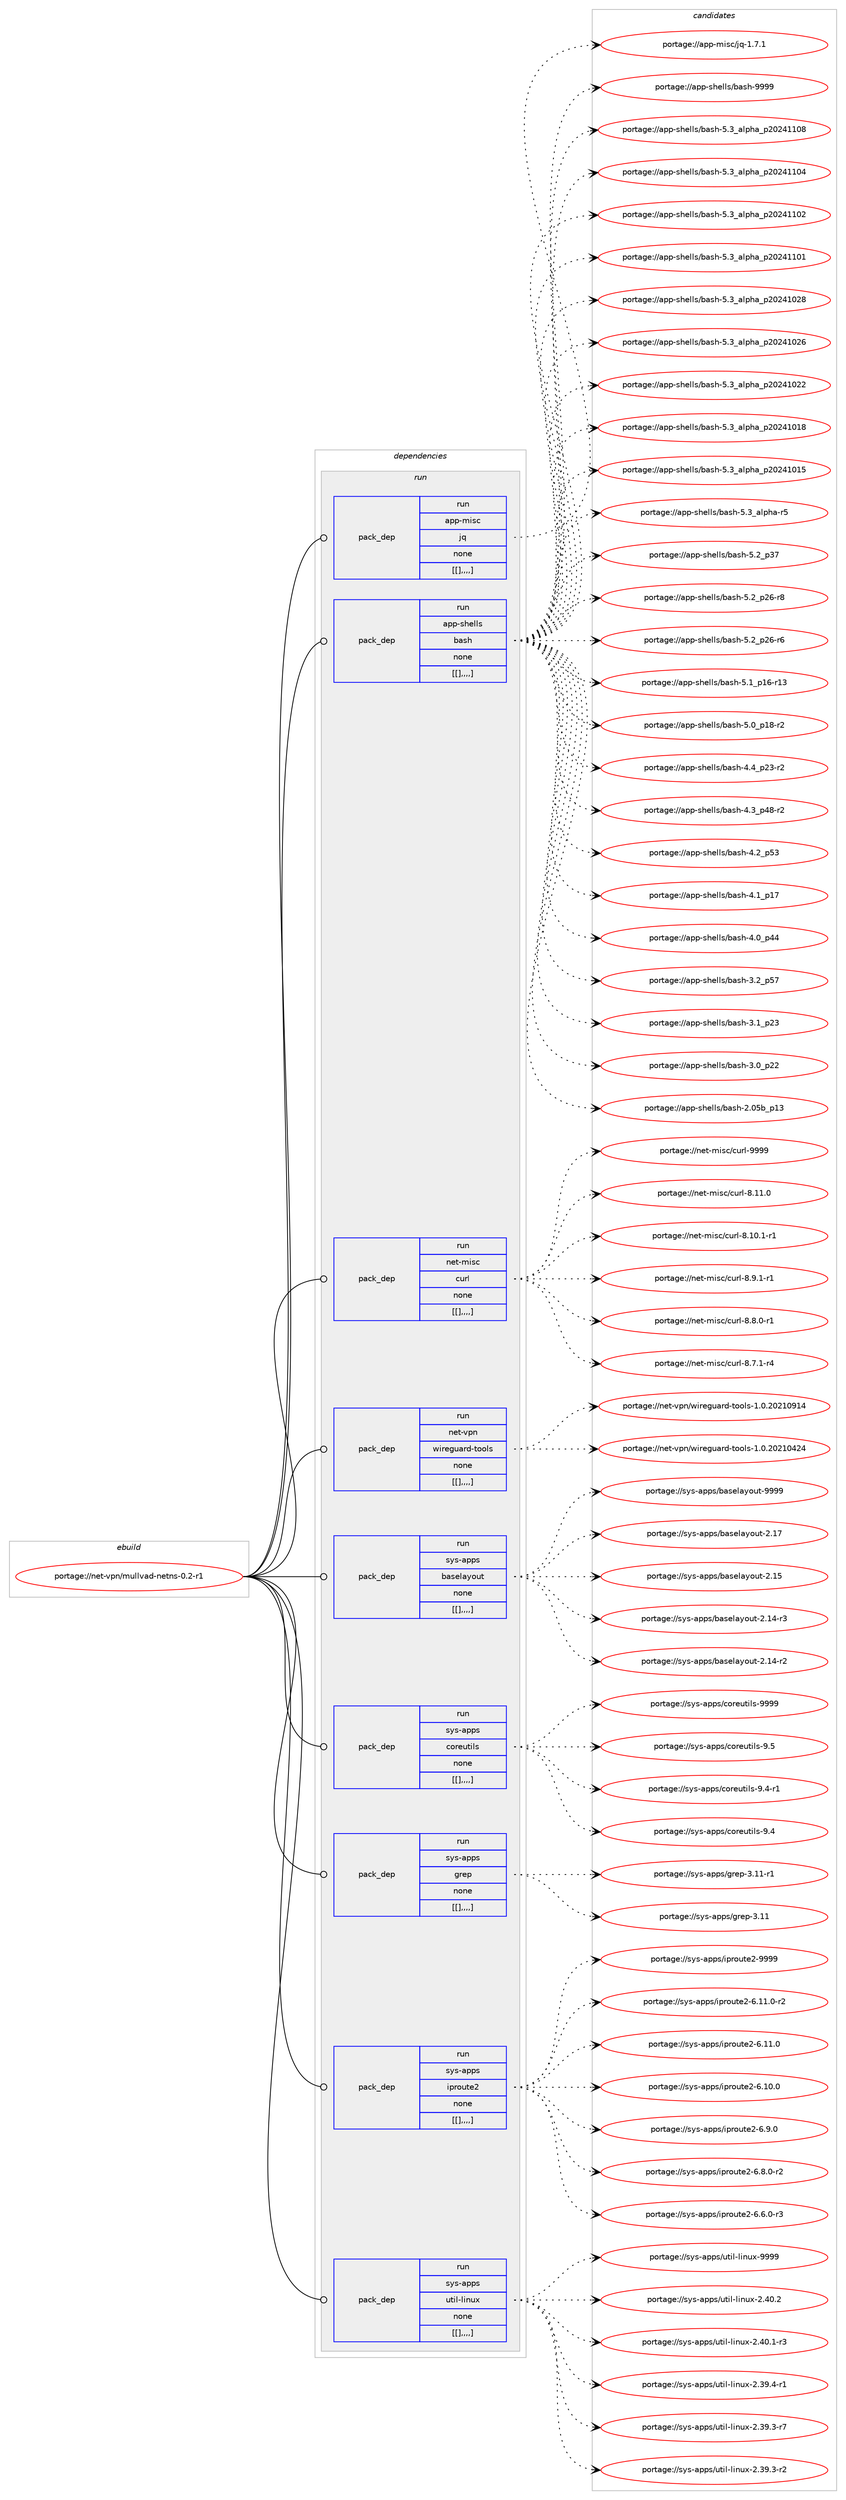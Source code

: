 digraph prolog {

# *************
# Graph options
# *************

newrank=true;
concentrate=true;
compound=true;
graph [rankdir=LR,fontname=Helvetica,fontsize=10,ranksep=1.5];#, ranksep=2.5, nodesep=0.2];
edge  [arrowhead=vee];
node  [fontname=Helvetica,fontsize=10];

# **********
# The ebuild
# **********

subgraph cluster_leftcol {
color=gray;
label=<<i>ebuild</i>>;
id [label="portage://net-vpn/mullvad-netns-0.2-r1", color=red, width=4, href="../net-vpn/mullvad-netns-0.2-r1.svg"];
}

# ****************
# The dependencies
# ****************

subgraph cluster_midcol {
color=gray;
label=<<i>dependencies</i>>;
subgraph cluster_compile {
fillcolor="#eeeeee";
style=filled;
label=<<i>compile</i>>;
}
subgraph cluster_compileandrun {
fillcolor="#eeeeee";
style=filled;
label=<<i>compile and run</i>>;
}
subgraph cluster_run {
fillcolor="#eeeeee";
style=filled;
label=<<i>run</i>>;
subgraph pack458 {
dependency624 [label=<<TABLE BORDER="0" CELLBORDER="1" CELLSPACING="0" CELLPADDING="4" WIDTH="220"><TR><TD ROWSPAN="6" CELLPADDING="30">pack_dep</TD></TR><TR><TD WIDTH="110">run</TD></TR><TR><TD>app-misc</TD></TR><TR><TD>jq</TD></TR><TR><TD>none</TD></TR><TR><TD>[[],,,,]</TD></TR></TABLE>>, shape=none, color=blue];
}
id:e -> dependency624:w [weight=20,style="solid",arrowhead="odot"];
subgraph pack465 {
dependency632 [label=<<TABLE BORDER="0" CELLBORDER="1" CELLSPACING="0" CELLPADDING="4" WIDTH="220"><TR><TD ROWSPAN="6" CELLPADDING="30">pack_dep</TD></TR><TR><TD WIDTH="110">run</TD></TR><TR><TD>app-shells</TD></TR><TR><TD>bash</TD></TR><TR><TD>none</TD></TR><TR><TD>[[],,,,]</TD></TR></TABLE>>, shape=none, color=blue];
}
id:e -> dependency632:w [weight=20,style="solid",arrowhead="odot"];
subgraph pack470 {
dependency637 [label=<<TABLE BORDER="0" CELLBORDER="1" CELLSPACING="0" CELLPADDING="4" WIDTH="220"><TR><TD ROWSPAN="6" CELLPADDING="30">pack_dep</TD></TR><TR><TD WIDTH="110">run</TD></TR><TR><TD>net-misc</TD></TR><TR><TD>curl</TD></TR><TR><TD>none</TD></TR><TR><TD>[[],,,,]</TD></TR></TABLE>>, shape=none, color=blue];
}
id:e -> dependency637:w [weight=20,style="solid",arrowhead="odot"];
subgraph pack473 {
dependency641 [label=<<TABLE BORDER="0" CELLBORDER="1" CELLSPACING="0" CELLPADDING="4" WIDTH="220"><TR><TD ROWSPAN="6" CELLPADDING="30">pack_dep</TD></TR><TR><TD WIDTH="110">run</TD></TR><TR><TD>net-vpn</TD></TR><TR><TD>wireguard-tools</TD></TR><TR><TD>none</TD></TR><TR><TD>[[],,,,]</TD></TR></TABLE>>, shape=none, color=blue];
}
id:e -> dependency641:w [weight=20,style="solid",arrowhead="odot"];
subgraph pack478 {
dependency651 [label=<<TABLE BORDER="0" CELLBORDER="1" CELLSPACING="0" CELLPADDING="4" WIDTH="220"><TR><TD ROWSPAN="6" CELLPADDING="30">pack_dep</TD></TR><TR><TD WIDTH="110">run</TD></TR><TR><TD>sys-apps</TD></TR><TR><TD>baselayout</TD></TR><TR><TD>none</TD></TR><TR><TD>[[],,,,]</TD></TR></TABLE>>, shape=none, color=blue];
}
id:e -> dependency651:w [weight=20,style="solid",arrowhead="odot"];
subgraph pack489 {
dependency661 [label=<<TABLE BORDER="0" CELLBORDER="1" CELLSPACING="0" CELLPADDING="4" WIDTH="220"><TR><TD ROWSPAN="6" CELLPADDING="30">pack_dep</TD></TR><TR><TD WIDTH="110">run</TD></TR><TR><TD>sys-apps</TD></TR><TR><TD>coreutils</TD></TR><TR><TD>none</TD></TR><TR><TD>[[],,,,]</TD></TR></TABLE>>, shape=none, color=blue];
}
id:e -> dependency661:w [weight=20,style="solid",arrowhead="odot"];
subgraph pack492 {
dependency673 [label=<<TABLE BORDER="0" CELLBORDER="1" CELLSPACING="0" CELLPADDING="4" WIDTH="220"><TR><TD ROWSPAN="6" CELLPADDING="30">pack_dep</TD></TR><TR><TD WIDTH="110">run</TD></TR><TR><TD>sys-apps</TD></TR><TR><TD>grep</TD></TR><TR><TD>none</TD></TR><TR><TD>[[],,,,]</TD></TR></TABLE>>, shape=none, color=blue];
}
id:e -> dependency673:w [weight=20,style="solid",arrowhead="odot"];
subgraph pack499 {
dependency677 [label=<<TABLE BORDER="0" CELLBORDER="1" CELLSPACING="0" CELLPADDING="4" WIDTH="220"><TR><TD ROWSPAN="6" CELLPADDING="30">pack_dep</TD></TR><TR><TD WIDTH="110">run</TD></TR><TR><TD>sys-apps</TD></TR><TR><TD>iproute2</TD></TR><TR><TD>none</TD></TR><TR><TD>[[],,,,]</TD></TR></TABLE>>, shape=none, color=blue];
}
id:e -> dependency677:w [weight=20,style="solid",arrowhead="odot"];
subgraph pack504 {
dependency687 [label=<<TABLE BORDER="0" CELLBORDER="1" CELLSPACING="0" CELLPADDING="4" WIDTH="220"><TR><TD ROWSPAN="6" CELLPADDING="30">pack_dep</TD></TR><TR><TD WIDTH="110">run</TD></TR><TR><TD>sys-apps</TD></TR><TR><TD>util-linux</TD></TR><TR><TD>none</TD></TR><TR><TD>[[],,,,]</TD></TR></TABLE>>, shape=none, color=blue];
}
id:e -> dependency687:w [weight=20,style="solid",arrowhead="odot"];
}
}

# **************
# The candidates
# **************

subgraph cluster_choices {
rank=same;
color=gray;
label=<<i>candidates</i>>;

subgraph choice356 {
color=black;
nodesep=1;
choice97112112451091051159947106113454946554649 [label="portage://app-misc/jq-1.7.1", color=red, width=4,href="../app-misc/jq-1.7.1.svg"];
dependency624:e -> choice97112112451091051159947106113454946554649:w [style=dotted,weight="100"];
}
subgraph choice365 {
color=black;
nodesep=1;
choice97112112451151041011081081154798971151044557575757 [label="portage://app-shells/bash-9999", color=red, width=4,href="../app-shells/bash-9999.svg"];
choice971121124511510410110810811547989711510445534651959710811210497951125048505249494856 [label="portage://app-shells/bash-5.3_alpha_p20241108", color=red, width=4,href="../app-shells/bash-5.3_alpha_p20241108.svg"];
choice971121124511510410110810811547989711510445534651959710811210497951125048505249494852 [label="portage://app-shells/bash-5.3_alpha_p20241104", color=red, width=4,href="../app-shells/bash-5.3_alpha_p20241104.svg"];
choice971121124511510410110810811547989711510445534651959710811210497951125048505249494850 [label="portage://app-shells/bash-5.3_alpha_p20241102", color=red, width=4,href="../app-shells/bash-5.3_alpha_p20241102.svg"];
choice971121124511510410110810811547989711510445534651959710811210497951125048505249494849 [label="portage://app-shells/bash-5.3_alpha_p20241101", color=red, width=4,href="../app-shells/bash-5.3_alpha_p20241101.svg"];
choice971121124511510410110810811547989711510445534651959710811210497951125048505249485056 [label="portage://app-shells/bash-5.3_alpha_p20241028", color=red, width=4,href="../app-shells/bash-5.3_alpha_p20241028.svg"];
choice971121124511510410110810811547989711510445534651959710811210497951125048505249485054 [label="portage://app-shells/bash-5.3_alpha_p20241026", color=red, width=4,href="../app-shells/bash-5.3_alpha_p20241026.svg"];
choice971121124511510410110810811547989711510445534651959710811210497951125048505249485050 [label="portage://app-shells/bash-5.3_alpha_p20241022", color=red, width=4,href="../app-shells/bash-5.3_alpha_p20241022.svg"];
choice971121124511510410110810811547989711510445534651959710811210497951125048505249484956 [label="portage://app-shells/bash-5.3_alpha_p20241018", color=red, width=4,href="../app-shells/bash-5.3_alpha_p20241018.svg"];
choice971121124511510410110810811547989711510445534651959710811210497951125048505249484953 [label="portage://app-shells/bash-5.3_alpha_p20241015", color=red, width=4,href="../app-shells/bash-5.3_alpha_p20241015.svg"];
choice9711211245115104101108108115479897115104455346519597108112104974511453 [label="portage://app-shells/bash-5.3_alpha-r5", color=red, width=4,href="../app-shells/bash-5.3_alpha-r5.svg"];
choice971121124511510410110810811547989711510445534650951125155 [label="portage://app-shells/bash-5.2_p37", color=red, width=4,href="../app-shells/bash-5.2_p37.svg"];
choice9711211245115104101108108115479897115104455346509511250544511456 [label="portage://app-shells/bash-5.2_p26-r8", color=red, width=4,href="../app-shells/bash-5.2_p26-r8.svg"];
choice9711211245115104101108108115479897115104455346509511250544511454 [label="portage://app-shells/bash-5.2_p26-r6", color=red, width=4,href="../app-shells/bash-5.2_p26-r6.svg"];
choice971121124511510410110810811547989711510445534649951124954451144951 [label="portage://app-shells/bash-5.1_p16-r13", color=red, width=4,href="../app-shells/bash-5.1_p16-r13.svg"];
choice9711211245115104101108108115479897115104455346489511249564511450 [label="portage://app-shells/bash-5.0_p18-r2", color=red, width=4,href="../app-shells/bash-5.0_p18-r2.svg"];
choice9711211245115104101108108115479897115104455246529511250514511450 [label="portage://app-shells/bash-4.4_p23-r2", color=red, width=4,href="../app-shells/bash-4.4_p23-r2.svg"];
choice9711211245115104101108108115479897115104455246519511252564511450 [label="portage://app-shells/bash-4.3_p48-r2", color=red, width=4,href="../app-shells/bash-4.3_p48-r2.svg"];
choice971121124511510410110810811547989711510445524650951125351 [label="portage://app-shells/bash-4.2_p53", color=red, width=4,href="../app-shells/bash-4.2_p53.svg"];
choice971121124511510410110810811547989711510445524649951124955 [label="portage://app-shells/bash-4.1_p17", color=red, width=4,href="../app-shells/bash-4.1_p17.svg"];
choice971121124511510410110810811547989711510445524648951125252 [label="portage://app-shells/bash-4.0_p44", color=red, width=4,href="../app-shells/bash-4.0_p44.svg"];
choice971121124511510410110810811547989711510445514650951125355 [label="portage://app-shells/bash-3.2_p57", color=red, width=4,href="../app-shells/bash-3.2_p57.svg"];
choice971121124511510410110810811547989711510445514649951125051 [label="portage://app-shells/bash-3.1_p23", color=red, width=4,href="../app-shells/bash-3.1_p23.svg"];
choice971121124511510410110810811547989711510445514648951125050 [label="portage://app-shells/bash-3.0_p22", color=red, width=4,href="../app-shells/bash-3.0_p22.svg"];
choice9711211245115104101108108115479897115104455046485398951124951 [label="portage://app-shells/bash-2.05b_p13", color=red, width=4,href="../app-shells/bash-2.05b_p13.svg"];
dependency632:e -> choice97112112451151041011081081154798971151044557575757:w [style=dotted,weight="100"];
dependency632:e -> choice971121124511510410110810811547989711510445534651959710811210497951125048505249494856:w [style=dotted,weight="100"];
dependency632:e -> choice971121124511510410110810811547989711510445534651959710811210497951125048505249494852:w [style=dotted,weight="100"];
dependency632:e -> choice971121124511510410110810811547989711510445534651959710811210497951125048505249494850:w [style=dotted,weight="100"];
dependency632:e -> choice971121124511510410110810811547989711510445534651959710811210497951125048505249494849:w [style=dotted,weight="100"];
dependency632:e -> choice971121124511510410110810811547989711510445534651959710811210497951125048505249485056:w [style=dotted,weight="100"];
dependency632:e -> choice971121124511510410110810811547989711510445534651959710811210497951125048505249485054:w [style=dotted,weight="100"];
dependency632:e -> choice971121124511510410110810811547989711510445534651959710811210497951125048505249485050:w [style=dotted,weight="100"];
dependency632:e -> choice971121124511510410110810811547989711510445534651959710811210497951125048505249484956:w [style=dotted,weight="100"];
dependency632:e -> choice971121124511510410110810811547989711510445534651959710811210497951125048505249484953:w [style=dotted,weight="100"];
dependency632:e -> choice9711211245115104101108108115479897115104455346519597108112104974511453:w [style=dotted,weight="100"];
dependency632:e -> choice971121124511510410110810811547989711510445534650951125155:w [style=dotted,weight="100"];
dependency632:e -> choice9711211245115104101108108115479897115104455346509511250544511456:w [style=dotted,weight="100"];
dependency632:e -> choice9711211245115104101108108115479897115104455346509511250544511454:w [style=dotted,weight="100"];
dependency632:e -> choice971121124511510410110810811547989711510445534649951124954451144951:w [style=dotted,weight="100"];
dependency632:e -> choice9711211245115104101108108115479897115104455346489511249564511450:w [style=dotted,weight="100"];
dependency632:e -> choice9711211245115104101108108115479897115104455246529511250514511450:w [style=dotted,weight="100"];
dependency632:e -> choice9711211245115104101108108115479897115104455246519511252564511450:w [style=dotted,weight="100"];
dependency632:e -> choice971121124511510410110810811547989711510445524650951125351:w [style=dotted,weight="100"];
dependency632:e -> choice971121124511510410110810811547989711510445524649951124955:w [style=dotted,weight="100"];
dependency632:e -> choice971121124511510410110810811547989711510445524648951125252:w [style=dotted,weight="100"];
dependency632:e -> choice971121124511510410110810811547989711510445514650951125355:w [style=dotted,weight="100"];
dependency632:e -> choice971121124511510410110810811547989711510445514649951125051:w [style=dotted,weight="100"];
dependency632:e -> choice971121124511510410110810811547989711510445514648951125050:w [style=dotted,weight="100"];
dependency632:e -> choice9711211245115104101108108115479897115104455046485398951124951:w [style=dotted,weight="100"];
}
subgraph choice402 {
color=black;
nodesep=1;
choice110101116451091051159947991171141084557575757 [label="portage://net-misc/curl-9999", color=red, width=4,href="../net-misc/curl-9999.svg"];
choice1101011164510910511599479911711410845564649494648 [label="portage://net-misc/curl-8.11.0", color=red, width=4,href="../net-misc/curl-8.11.0.svg"];
choice11010111645109105115994799117114108455646494846494511449 [label="portage://net-misc/curl-8.10.1-r1", color=red, width=4,href="../net-misc/curl-8.10.1-r1.svg"];
choice110101116451091051159947991171141084556465746494511449 [label="portage://net-misc/curl-8.9.1-r1", color=red, width=4,href="../net-misc/curl-8.9.1-r1.svg"];
choice110101116451091051159947991171141084556465646484511449 [label="portage://net-misc/curl-8.8.0-r1", color=red, width=4,href="../net-misc/curl-8.8.0-r1.svg"];
choice110101116451091051159947991171141084556465546494511452 [label="portage://net-misc/curl-8.7.1-r4", color=red, width=4,href="../net-misc/curl-8.7.1-r4.svg"];
dependency637:e -> choice110101116451091051159947991171141084557575757:w [style=dotted,weight="100"];
dependency637:e -> choice1101011164510910511599479911711410845564649494648:w [style=dotted,weight="100"];
dependency637:e -> choice11010111645109105115994799117114108455646494846494511449:w [style=dotted,weight="100"];
dependency637:e -> choice110101116451091051159947991171141084556465746494511449:w [style=dotted,weight="100"];
dependency637:e -> choice110101116451091051159947991171141084556465646484511449:w [style=dotted,weight="100"];
dependency637:e -> choice110101116451091051159947991171141084556465546494511452:w [style=dotted,weight="100"];
}
subgraph choice412 {
color=black;
nodesep=1;
choice1101011164511811211047119105114101103117971141004511611111110811545494648465048504948574952 [label="portage://net-vpn/wireguard-tools-1.0.20210914", color=red, width=4,href="../net-vpn/wireguard-tools-1.0.20210914.svg"];
choice1101011164511811211047119105114101103117971141004511611111110811545494648465048504948525052 [label="portage://net-vpn/wireguard-tools-1.0.20210424", color=red, width=4,href="../net-vpn/wireguard-tools-1.0.20210424.svg"];
dependency641:e -> choice1101011164511811211047119105114101103117971141004511611111110811545494648465048504948574952:w [style=dotted,weight="100"];
dependency641:e -> choice1101011164511811211047119105114101103117971141004511611111110811545494648465048504948525052:w [style=dotted,weight="100"];
}
subgraph choice414 {
color=black;
nodesep=1;
choice1151211154597112112115479897115101108971211111171164557575757 [label="portage://sys-apps/baselayout-9999", color=red, width=4,href="../sys-apps/baselayout-9999.svg"];
choice1151211154597112112115479897115101108971211111171164550464955 [label="portage://sys-apps/baselayout-2.17", color=red, width=4,href="../sys-apps/baselayout-2.17.svg"];
choice1151211154597112112115479897115101108971211111171164550464953 [label="portage://sys-apps/baselayout-2.15", color=red, width=4,href="../sys-apps/baselayout-2.15.svg"];
choice11512111545971121121154798971151011089712111111711645504649524511451 [label="portage://sys-apps/baselayout-2.14-r3", color=red, width=4,href="../sys-apps/baselayout-2.14-r3.svg"];
choice11512111545971121121154798971151011089712111111711645504649524511450 [label="portage://sys-apps/baselayout-2.14-r2", color=red, width=4,href="../sys-apps/baselayout-2.14-r2.svg"];
dependency651:e -> choice1151211154597112112115479897115101108971211111171164557575757:w [style=dotted,weight="100"];
dependency651:e -> choice1151211154597112112115479897115101108971211111171164550464955:w [style=dotted,weight="100"];
dependency651:e -> choice1151211154597112112115479897115101108971211111171164550464953:w [style=dotted,weight="100"];
dependency651:e -> choice11512111545971121121154798971151011089712111111711645504649524511451:w [style=dotted,weight="100"];
dependency651:e -> choice11512111545971121121154798971151011089712111111711645504649524511450:w [style=dotted,weight="100"];
}
subgraph choice422 {
color=black;
nodesep=1;
choice115121115459711211211547991111141011171161051081154557575757 [label="portage://sys-apps/coreutils-9999", color=red, width=4,href="../sys-apps/coreutils-9999.svg"];
choice1151211154597112112115479911111410111711610510811545574653 [label="portage://sys-apps/coreutils-9.5", color=red, width=4,href="../sys-apps/coreutils-9.5.svg"];
choice11512111545971121121154799111114101117116105108115455746524511449 [label="portage://sys-apps/coreutils-9.4-r1", color=red, width=4,href="../sys-apps/coreutils-9.4-r1.svg"];
choice1151211154597112112115479911111410111711610510811545574652 [label="portage://sys-apps/coreutils-9.4", color=red, width=4,href="../sys-apps/coreutils-9.4.svg"];
dependency661:e -> choice115121115459711211211547991111141011171161051081154557575757:w [style=dotted,weight="100"];
dependency661:e -> choice1151211154597112112115479911111410111711610510811545574653:w [style=dotted,weight="100"];
dependency661:e -> choice11512111545971121121154799111114101117116105108115455746524511449:w [style=dotted,weight="100"];
dependency661:e -> choice1151211154597112112115479911111410111711610510811545574652:w [style=dotted,weight="100"];
}
subgraph choice429 {
color=black;
nodesep=1;
choice11512111545971121121154710311410111245514649494511449 [label="portage://sys-apps/grep-3.11-r1", color=red, width=4,href="../sys-apps/grep-3.11-r1.svg"];
choice1151211154597112112115471031141011124551464949 [label="portage://sys-apps/grep-3.11", color=red, width=4,href="../sys-apps/grep-3.11.svg"];
dependency673:e -> choice11512111545971121121154710311410111245514649494511449:w [style=dotted,weight="100"];
dependency673:e -> choice1151211154597112112115471031141011124551464949:w [style=dotted,weight="100"];
}
subgraph choice433 {
color=black;
nodesep=1;
choice115121115459711211211547105112114111117116101504557575757 [label="portage://sys-apps/iproute2-9999", color=red, width=4,href="../sys-apps/iproute2-9999.svg"];
choice11512111545971121121154710511211411111711610150455446494946484511450 [label="portage://sys-apps/iproute2-6.11.0-r2", color=red, width=4,href="../sys-apps/iproute2-6.11.0-r2.svg"];
choice1151211154597112112115471051121141111171161015045544649494648 [label="portage://sys-apps/iproute2-6.11.0", color=red, width=4,href="../sys-apps/iproute2-6.11.0.svg"];
choice1151211154597112112115471051121141111171161015045544649484648 [label="portage://sys-apps/iproute2-6.10.0", color=red, width=4,href="../sys-apps/iproute2-6.10.0.svg"];
choice11512111545971121121154710511211411111711610150455446574648 [label="portage://sys-apps/iproute2-6.9.0", color=red, width=4,href="../sys-apps/iproute2-6.9.0.svg"];
choice115121115459711211211547105112114111117116101504554465646484511450 [label="portage://sys-apps/iproute2-6.8.0-r2", color=red, width=4,href="../sys-apps/iproute2-6.8.0-r2.svg"];
choice115121115459711211211547105112114111117116101504554465446484511451 [label="portage://sys-apps/iproute2-6.6.0-r3", color=red, width=4,href="../sys-apps/iproute2-6.6.0-r3.svg"];
dependency677:e -> choice115121115459711211211547105112114111117116101504557575757:w [style=dotted,weight="100"];
dependency677:e -> choice11512111545971121121154710511211411111711610150455446494946484511450:w [style=dotted,weight="100"];
dependency677:e -> choice1151211154597112112115471051121141111171161015045544649494648:w [style=dotted,weight="100"];
dependency677:e -> choice1151211154597112112115471051121141111171161015045544649484648:w [style=dotted,weight="100"];
dependency677:e -> choice11512111545971121121154710511211411111711610150455446574648:w [style=dotted,weight="100"];
dependency677:e -> choice115121115459711211211547105112114111117116101504554465646484511450:w [style=dotted,weight="100"];
dependency677:e -> choice115121115459711211211547105112114111117116101504554465446484511451:w [style=dotted,weight="100"];
}
subgraph choice446 {
color=black;
nodesep=1;
choice115121115459711211211547117116105108451081051101171204557575757 [label="portage://sys-apps/util-linux-9999", color=red, width=4,href="../sys-apps/util-linux-9999.svg"];
choice1151211154597112112115471171161051084510810511011712045504652484650 [label="portage://sys-apps/util-linux-2.40.2", color=red, width=4,href="../sys-apps/util-linux-2.40.2.svg"];
choice11512111545971121121154711711610510845108105110117120455046524846494511451 [label="portage://sys-apps/util-linux-2.40.1-r3", color=red, width=4,href="../sys-apps/util-linux-2.40.1-r3.svg"];
choice11512111545971121121154711711610510845108105110117120455046515746524511449 [label="portage://sys-apps/util-linux-2.39.4-r1", color=red, width=4,href="../sys-apps/util-linux-2.39.4-r1.svg"];
choice11512111545971121121154711711610510845108105110117120455046515746514511455 [label="portage://sys-apps/util-linux-2.39.3-r7", color=red, width=4,href="../sys-apps/util-linux-2.39.3-r7.svg"];
choice11512111545971121121154711711610510845108105110117120455046515746514511450 [label="portage://sys-apps/util-linux-2.39.3-r2", color=red, width=4,href="../sys-apps/util-linux-2.39.3-r2.svg"];
dependency687:e -> choice115121115459711211211547117116105108451081051101171204557575757:w [style=dotted,weight="100"];
dependency687:e -> choice1151211154597112112115471171161051084510810511011712045504652484650:w [style=dotted,weight="100"];
dependency687:e -> choice11512111545971121121154711711610510845108105110117120455046524846494511451:w [style=dotted,weight="100"];
dependency687:e -> choice11512111545971121121154711711610510845108105110117120455046515746524511449:w [style=dotted,weight="100"];
dependency687:e -> choice11512111545971121121154711711610510845108105110117120455046515746514511455:w [style=dotted,weight="100"];
dependency687:e -> choice11512111545971121121154711711610510845108105110117120455046515746514511450:w [style=dotted,weight="100"];
}
}

}
